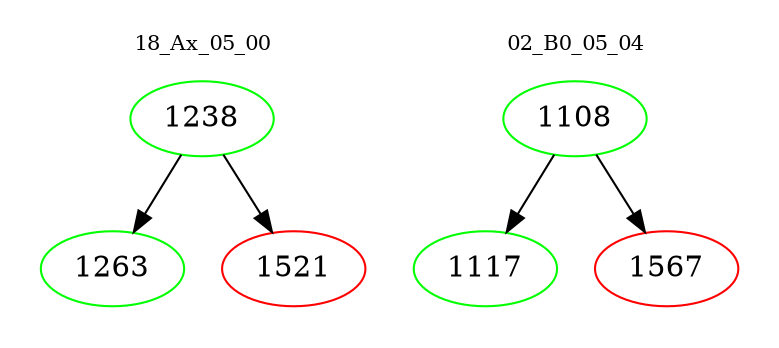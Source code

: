 digraph{
subgraph cluster_0 {
color = white
label = "18_Ax_05_00";
fontsize=10;
T0_1238 [label="1238", color="green"]
T0_1238 -> T0_1263 [color="black"]
T0_1263 [label="1263", color="green"]
T0_1238 -> T0_1521 [color="black"]
T0_1521 [label="1521", color="red"]
}
subgraph cluster_1 {
color = white
label = "02_B0_05_04";
fontsize=10;
T1_1108 [label="1108", color="green"]
T1_1108 -> T1_1117 [color="black"]
T1_1117 [label="1117", color="green"]
T1_1108 -> T1_1567 [color="black"]
T1_1567 [label="1567", color="red"]
}
}
